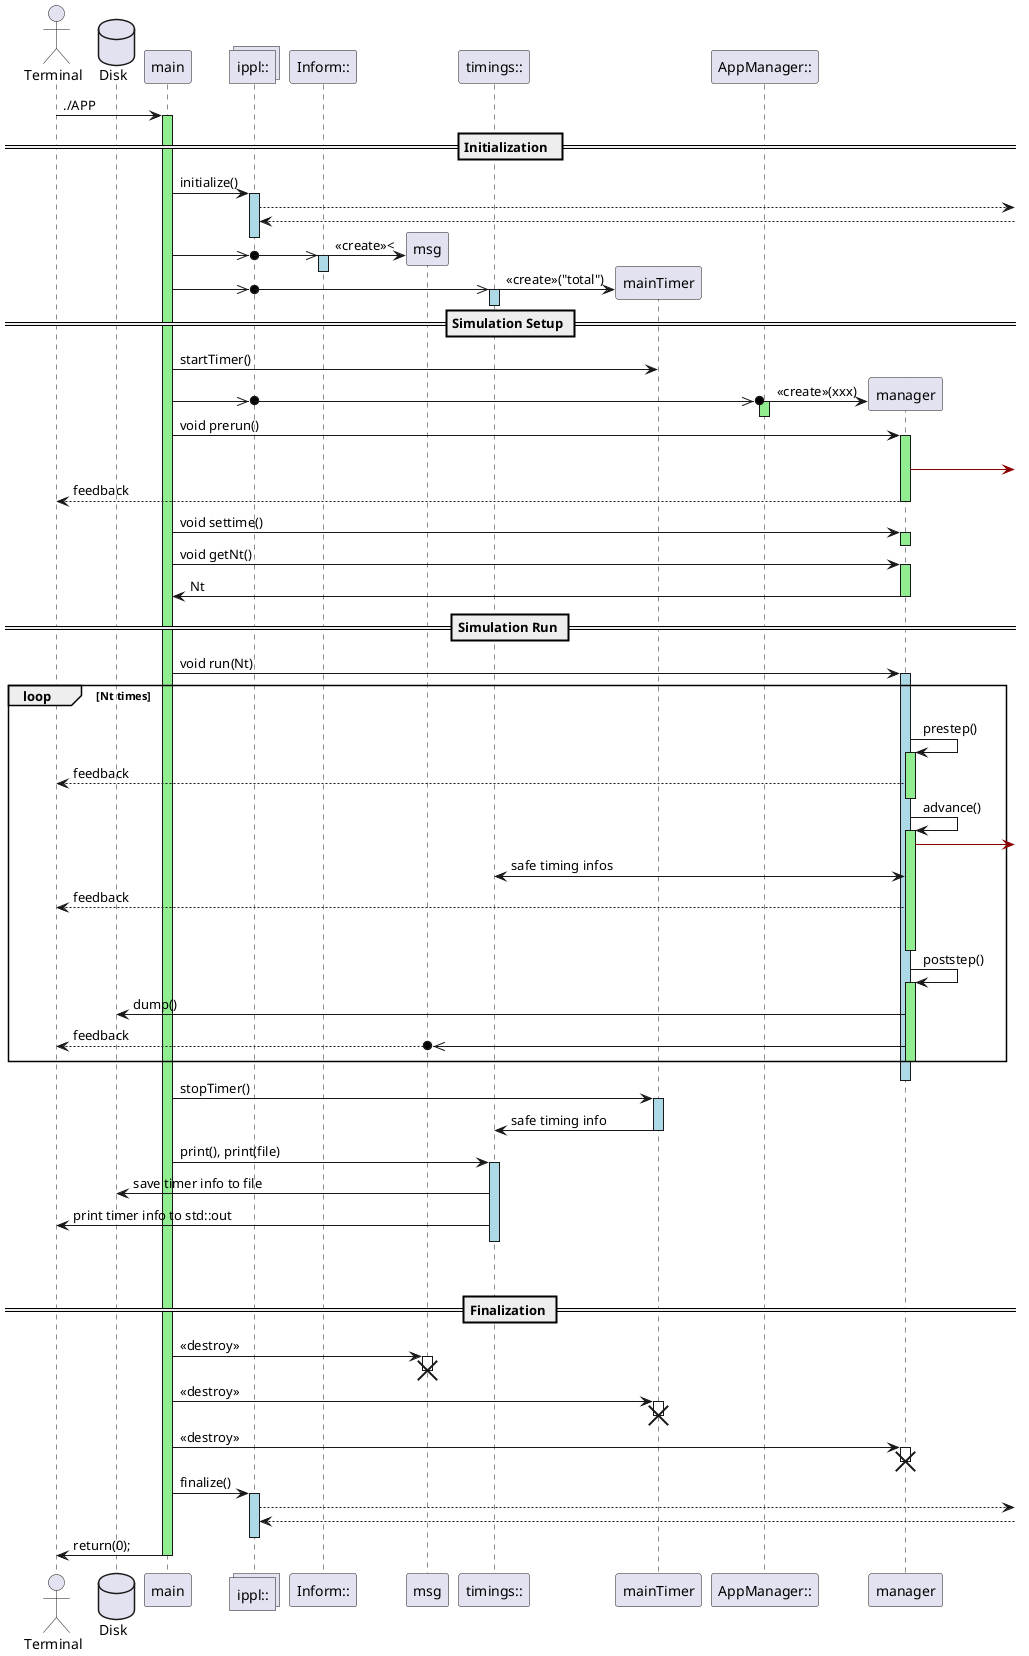 @startuml
!pragma teoz true
actor Terminal
Database Disk

participant main
collections "ippl::" as ippl

participant "Inform::" as inform
participant msg

participant "timings::" as timings
participant "mainTimer" as timer

participant "AppManager::" as AppManager
participant manager









Terminal -> main : ./APP
activate main #LightGreen


' group Setup #LightBlue something
' end
' Alice -> Bob: Authentication Request
' alt#Gold #LightBlue Successful case
'     Bob -> Alice: Authentication Accepted
' else #Pink Failure
'     Bob -> Alice: Authentication Rejected
' end

== Initialization  == 

    ' main -\ ippl
    main -> ippl : initialize()
    activate ippl #LightBlue
        ippl -->
        ippl <--
        ||3||
    deactivate ippl
    
    
    main  ->>o ippl
    &ippl ->> inform   : 
    activate inform #LightBlue
    &inform -> msg **: <<create>><
    ' inform -> main
    deactivate inform
    
    
    
    main  ->>o ippl
    &ippl ->> timings   : 
    activate timings #LightBlue
    &timings -> timer **: <<create>>("total")
    ' timings -> main
    deactivate timings

    
== Simulation Setup ==

    main -> timer : startTimer()
    
    
    main        ->>o ippl
    &ippl       ->>o AppManager: 
    activate AppManager #LightGreen
    &AppManager -> manager ** : <<create>>(xxx)
    deactivate AppManager

    main -> manager : void prerun()
    activate manager #LightGreen
        ||20||
        manager -[#DarkRed]>
        manager --> Terminal : feedback
    deactivate manager

    main -> manager : void settime()
    activate manager #LightGreen
    deactivate manager

    main -> manager : void getNt()
    activate manager #LightGreen
    manager -> main : Nt
    deactivate manager

       
        

    
    
== Simulation Run ==
    
    main -> manager : void run(Nt)
    activate manager #LightBlue

        loop Nt times
                manager->manager : prestep()
                activate manager #LightGreen
                    manager --> Terminal : feedback
                    ||2||
                deactivate manager


                manager->manager : advance()
                activate manager #LightGreen
                    manager -[#DarkRed]>
                    manager <-> timings : safe timing infos
                    manager --> Terminal : feedback
                    ||30||
                deactivate manager

                manager->manager : poststep()
                activate manager #LightGreen
                    manager -> Disk : dump()
                    manager ->>o msg : 
                    & msg --> Terminal : feedback
                    ||2||
                deactivate manager

            ||5||
        end

    deactivate manager

    
    main -> timer : stopTimer()
    activate timer #LightBlue
        timer -> timings : safe timing info
    deactivate timer
    main -> timings : print(), print(file)
    activate  timings #LightBlue
        timings -> Disk : save timer info to file
        timings -> Terminal : print timer info to std::out
        ||3||
    deactivate timings

||50||
    
== Finalization ==
    


main -> msg ++:  <<destroy>>
main -[hidden]-> msg !!:
main -> timer ++:  <<destroy>>
main -[hidden]-> timer !!:
main -> manager ++:  <<destroy>>
main -[hidden]-> manager !!:


' end_of_scope}

/' cant destroy deacticvated object?? or bug '/
' main -> msg !!: <<destroy>>
' main -> timer !!: <<destroy>>
' main -> manager !!: <<destroy>>
/' alternative .. '/
    ' main -[#red]->x msg     :
    ' main -[#red]->x timer   :
    ' main -[#red]->x manager :


main -> ippl : finalize()
activate ippl #LightBlue

    ippl -->
    ippl <--
    ||3||
deactivate ippl
main -> Terminal : return(0);

deactivate main

@enduml


' -\\ 
' -//

' Immediately after specifying the target participant, the following syntax can be used:
' ++ Activate the target (optionally a color may follow this)
' -- Deactivate the source
' ** Create an instance of the target
' !! Destroy an instance of the target
